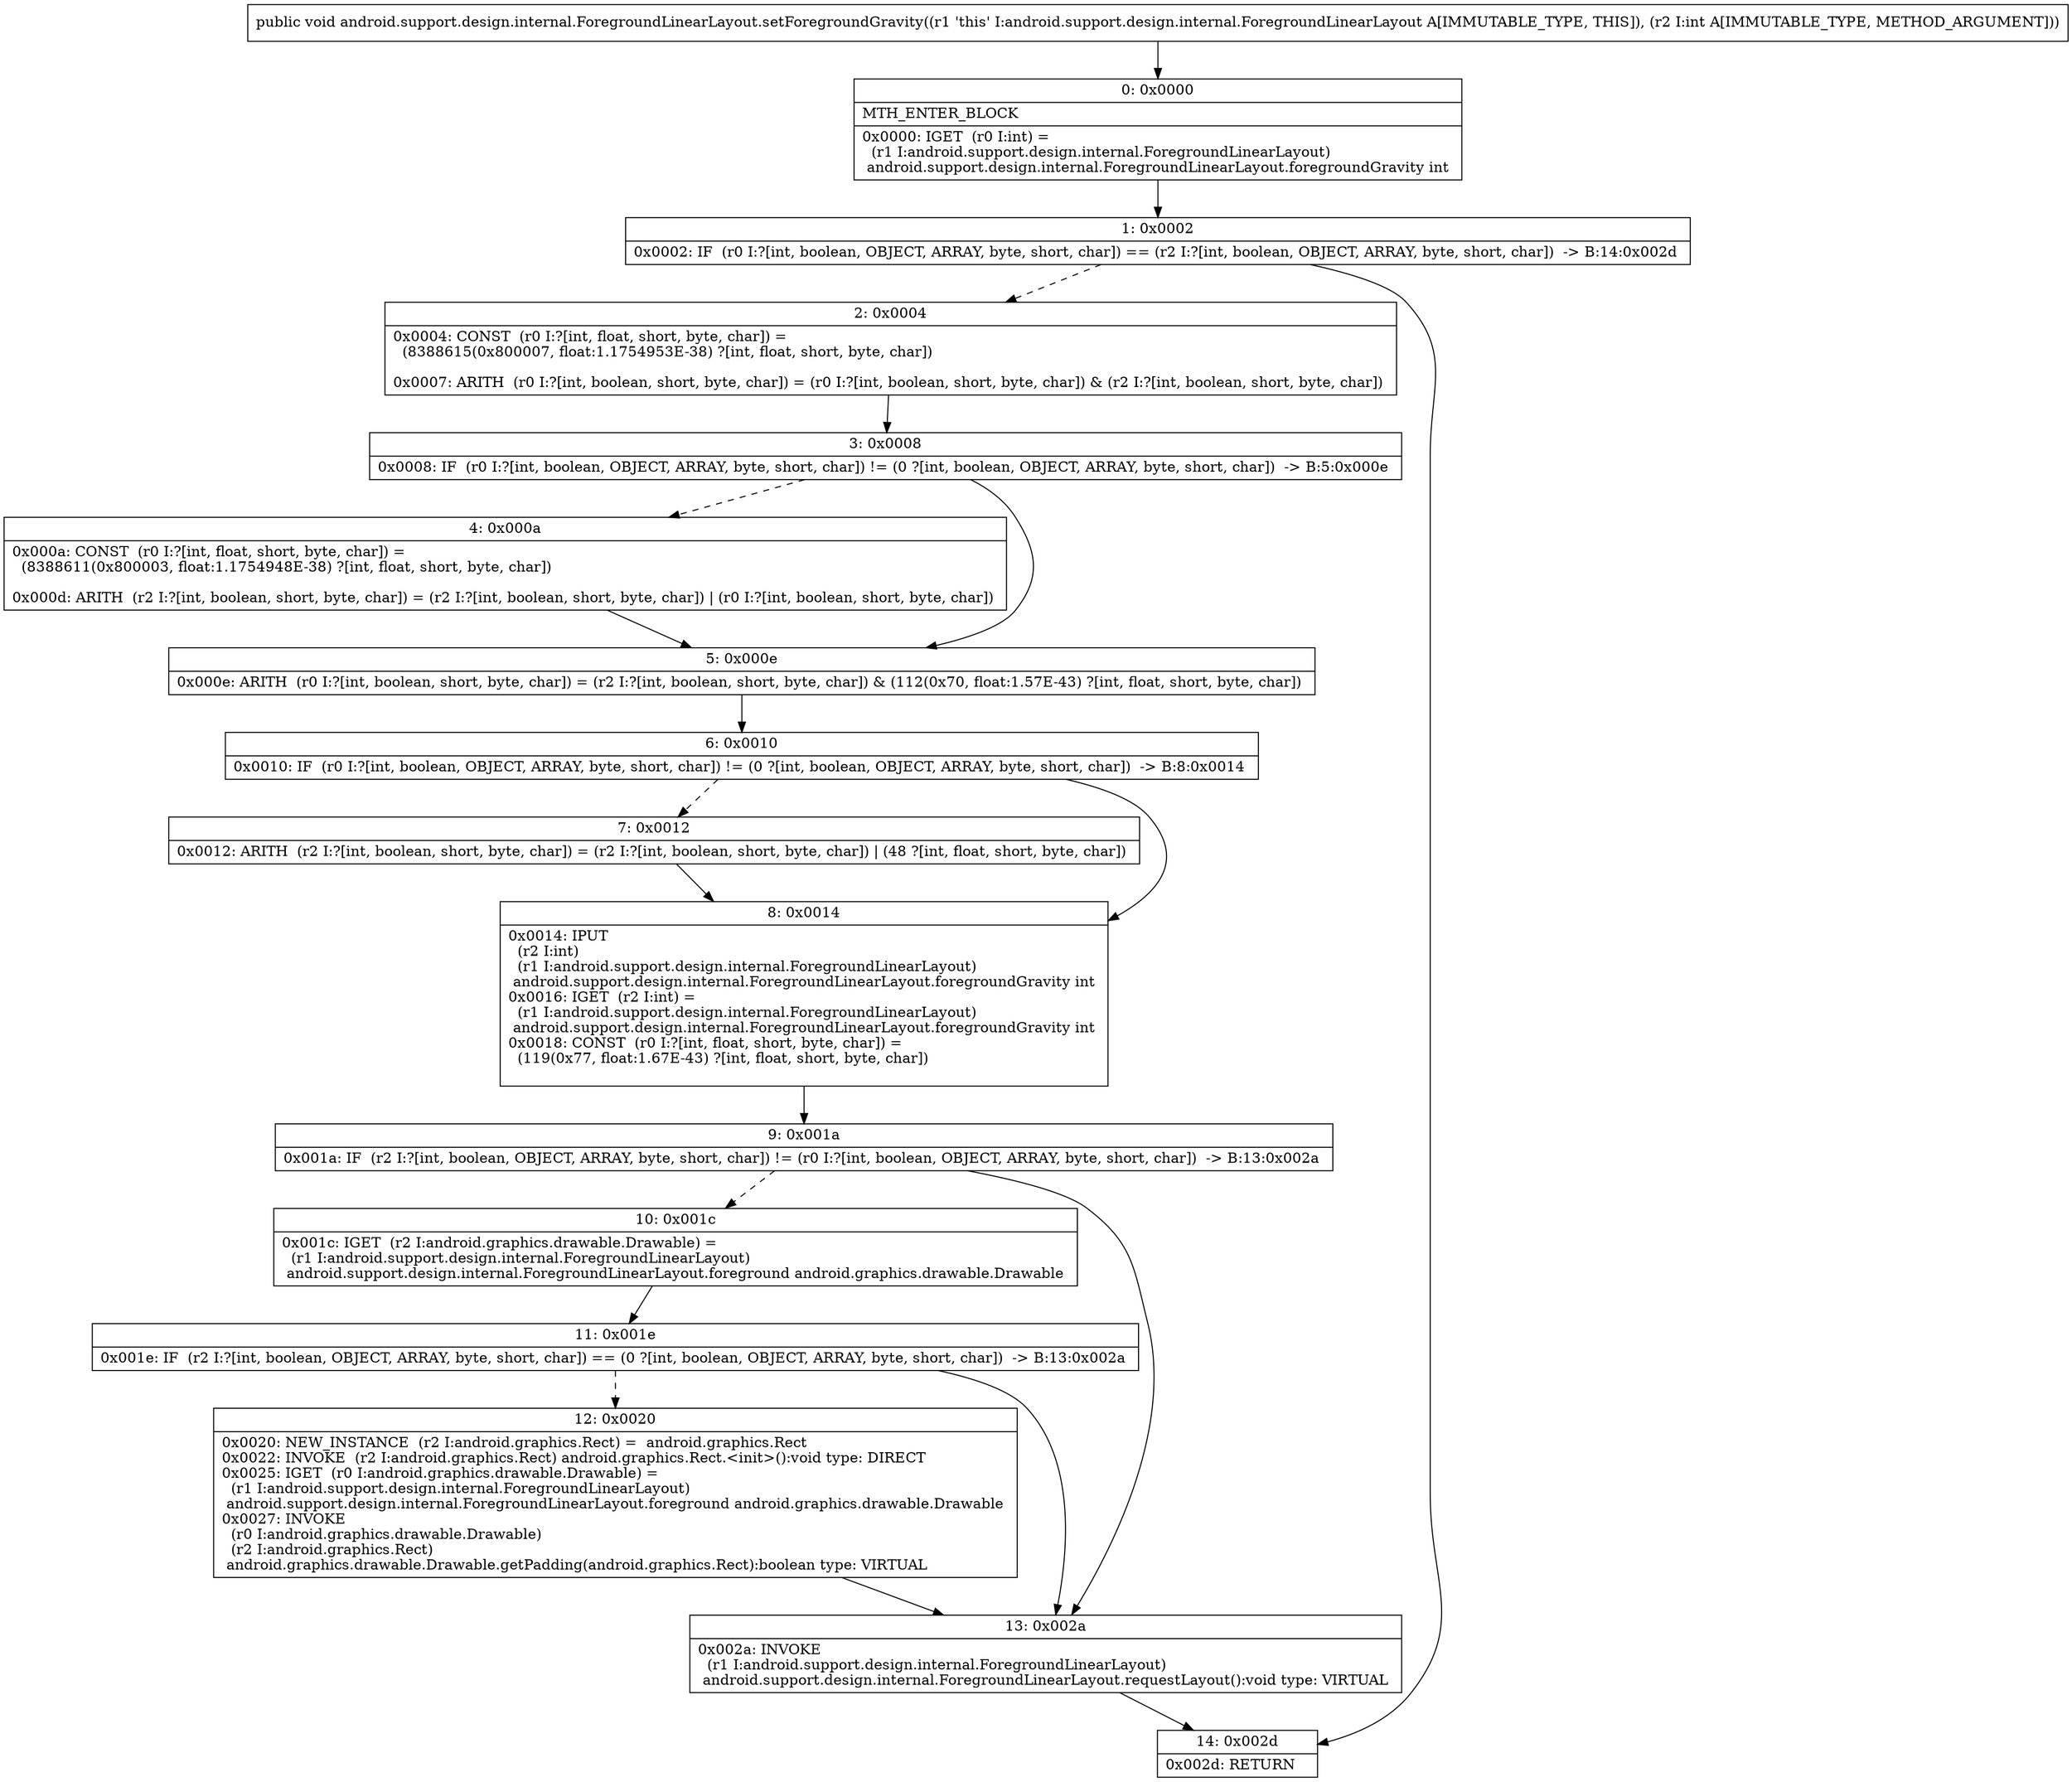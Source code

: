 digraph "CFG forandroid.support.design.internal.ForegroundLinearLayout.setForegroundGravity(I)V" {
Node_0 [shape=record,label="{0\:\ 0x0000|MTH_ENTER_BLOCK\l|0x0000: IGET  (r0 I:int) = \l  (r1 I:android.support.design.internal.ForegroundLinearLayout)\l android.support.design.internal.ForegroundLinearLayout.foregroundGravity int \l}"];
Node_1 [shape=record,label="{1\:\ 0x0002|0x0002: IF  (r0 I:?[int, boolean, OBJECT, ARRAY, byte, short, char]) == (r2 I:?[int, boolean, OBJECT, ARRAY, byte, short, char])  \-\> B:14:0x002d \l}"];
Node_2 [shape=record,label="{2\:\ 0x0004|0x0004: CONST  (r0 I:?[int, float, short, byte, char]) = \l  (8388615(0x800007, float:1.1754953E\-38) ?[int, float, short, byte, char])\l \l0x0007: ARITH  (r0 I:?[int, boolean, short, byte, char]) = (r0 I:?[int, boolean, short, byte, char]) & (r2 I:?[int, boolean, short, byte, char]) \l}"];
Node_3 [shape=record,label="{3\:\ 0x0008|0x0008: IF  (r0 I:?[int, boolean, OBJECT, ARRAY, byte, short, char]) != (0 ?[int, boolean, OBJECT, ARRAY, byte, short, char])  \-\> B:5:0x000e \l}"];
Node_4 [shape=record,label="{4\:\ 0x000a|0x000a: CONST  (r0 I:?[int, float, short, byte, char]) = \l  (8388611(0x800003, float:1.1754948E\-38) ?[int, float, short, byte, char])\l \l0x000d: ARITH  (r2 I:?[int, boolean, short, byte, char]) = (r2 I:?[int, boolean, short, byte, char]) \| (r0 I:?[int, boolean, short, byte, char]) \l}"];
Node_5 [shape=record,label="{5\:\ 0x000e|0x000e: ARITH  (r0 I:?[int, boolean, short, byte, char]) = (r2 I:?[int, boolean, short, byte, char]) & (112(0x70, float:1.57E\-43) ?[int, float, short, byte, char]) \l}"];
Node_6 [shape=record,label="{6\:\ 0x0010|0x0010: IF  (r0 I:?[int, boolean, OBJECT, ARRAY, byte, short, char]) != (0 ?[int, boolean, OBJECT, ARRAY, byte, short, char])  \-\> B:8:0x0014 \l}"];
Node_7 [shape=record,label="{7\:\ 0x0012|0x0012: ARITH  (r2 I:?[int, boolean, short, byte, char]) = (r2 I:?[int, boolean, short, byte, char]) \| (48 ?[int, float, short, byte, char]) \l}"];
Node_8 [shape=record,label="{8\:\ 0x0014|0x0014: IPUT  \l  (r2 I:int)\l  (r1 I:android.support.design.internal.ForegroundLinearLayout)\l android.support.design.internal.ForegroundLinearLayout.foregroundGravity int \l0x0016: IGET  (r2 I:int) = \l  (r1 I:android.support.design.internal.ForegroundLinearLayout)\l android.support.design.internal.ForegroundLinearLayout.foregroundGravity int \l0x0018: CONST  (r0 I:?[int, float, short, byte, char]) = \l  (119(0x77, float:1.67E\-43) ?[int, float, short, byte, char])\l \l}"];
Node_9 [shape=record,label="{9\:\ 0x001a|0x001a: IF  (r2 I:?[int, boolean, OBJECT, ARRAY, byte, short, char]) != (r0 I:?[int, boolean, OBJECT, ARRAY, byte, short, char])  \-\> B:13:0x002a \l}"];
Node_10 [shape=record,label="{10\:\ 0x001c|0x001c: IGET  (r2 I:android.graphics.drawable.Drawable) = \l  (r1 I:android.support.design.internal.ForegroundLinearLayout)\l android.support.design.internal.ForegroundLinearLayout.foreground android.graphics.drawable.Drawable \l}"];
Node_11 [shape=record,label="{11\:\ 0x001e|0x001e: IF  (r2 I:?[int, boolean, OBJECT, ARRAY, byte, short, char]) == (0 ?[int, boolean, OBJECT, ARRAY, byte, short, char])  \-\> B:13:0x002a \l}"];
Node_12 [shape=record,label="{12\:\ 0x0020|0x0020: NEW_INSTANCE  (r2 I:android.graphics.Rect) =  android.graphics.Rect \l0x0022: INVOKE  (r2 I:android.graphics.Rect) android.graphics.Rect.\<init\>():void type: DIRECT \l0x0025: IGET  (r0 I:android.graphics.drawable.Drawable) = \l  (r1 I:android.support.design.internal.ForegroundLinearLayout)\l android.support.design.internal.ForegroundLinearLayout.foreground android.graphics.drawable.Drawable \l0x0027: INVOKE  \l  (r0 I:android.graphics.drawable.Drawable)\l  (r2 I:android.graphics.Rect)\l android.graphics.drawable.Drawable.getPadding(android.graphics.Rect):boolean type: VIRTUAL \l}"];
Node_13 [shape=record,label="{13\:\ 0x002a|0x002a: INVOKE  \l  (r1 I:android.support.design.internal.ForegroundLinearLayout)\l android.support.design.internal.ForegroundLinearLayout.requestLayout():void type: VIRTUAL \l}"];
Node_14 [shape=record,label="{14\:\ 0x002d|0x002d: RETURN   \l}"];
MethodNode[shape=record,label="{public void android.support.design.internal.ForegroundLinearLayout.setForegroundGravity((r1 'this' I:android.support.design.internal.ForegroundLinearLayout A[IMMUTABLE_TYPE, THIS]), (r2 I:int A[IMMUTABLE_TYPE, METHOD_ARGUMENT])) }"];
MethodNode -> Node_0;
Node_0 -> Node_1;
Node_1 -> Node_2[style=dashed];
Node_1 -> Node_14;
Node_2 -> Node_3;
Node_3 -> Node_4[style=dashed];
Node_3 -> Node_5;
Node_4 -> Node_5;
Node_5 -> Node_6;
Node_6 -> Node_7[style=dashed];
Node_6 -> Node_8;
Node_7 -> Node_8;
Node_8 -> Node_9;
Node_9 -> Node_10[style=dashed];
Node_9 -> Node_13;
Node_10 -> Node_11;
Node_11 -> Node_12[style=dashed];
Node_11 -> Node_13;
Node_12 -> Node_13;
Node_13 -> Node_14;
}

